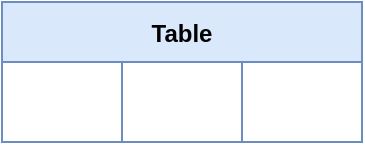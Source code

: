 <mxfile version="24.7.7">
  <diagram name="Page-1" id="ufqYNjg92byhrukvcaqh">
    <mxGraphModel dx="524" dy="303" grid="1" gridSize="10" guides="1" tooltips="1" connect="1" arrows="1" fold="1" page="1" pageScale="1" pageWidth="850" pageHeight="1100" background="none" math="0" shadow="0">
      <root>
        <mxCell id="0" />
        <mxCell id="1" parent="0" />
        <mxCell id="2R5hjLg45iW2WfX7kjv6-1" value="Table" style="shape=table;startSize=30;container=1;collapsible=0;childLayout=tableLayout;fillColor=#dae8fc;strokeColor=#6c8ebf;fontStyle=1" vertex="1" parent="1">
          <mxGeometry x="310" y="180" width="180" height="70" as="geometry" />
        </mxCell>
        <mxCell id="2R5hjLg45iW2WfX7kjv6-6" value="" style="shape=tableRow;horizontal=0;startSize=0;swimlaneHead=0;swimlaneBody=0;strokeColor=inherit;top=0;left=0;bottom=0;right=0;collapsible=0;dropTarget=0;fillColor=none;points=[[0,0.5],[1,0.5]];portConstraint=eastwest;" vertex="1" parent="2R5hjLg45iW2WfX7kjv6-1">
          <mxGeometry y="30" width="180" height="40" as="geometry" />
        </mxCell>
        <mxCell id="2R5hjLg45iW2WfX7kjv6-7" value="" style="shape=partialRectangle;html=1;whiteSpace=wrap;connectable=0;strokeColor=inherit;overflow=hidden;fillColor=none;top=0;left=0;bottom=0;right=0;pointerEvents=1;" vertex="1" parent="2R5hjLg45iW2WfX7kjv6-6">
          <mxGeometry width="60" height="40" as="geometry">
            <mxRectangle width="60" height="40" as="alternateBounds" />
          </mxGeometry>
        </mxCell>
        <mxCell id="2R5hjLg45iW2WfX7kjv6-8" value="" style="shape=partialRectangle;html=1;whiteSpace=wrap;connectable=0;strokeColor=inherit;overflow=hidden;fillColor=none;top=0;left=0;bottom=0;right=0;pointerEvents=1;" vertex="1" parent="2R5hjLg45iW2WfX7kjv6-6">
          <mxGeometry x="60" width="60" height="40" as="geometry">
            <mxRectangle width="60" height="40" as="alternateBounds" />
          </mxGeometry>
        </mxCell>
        <mxCell id="2R5hjLg45iW2WfX7kjv6-9" value="" style="shape=partialRectangle;html=1;whiteSpace=wrap;connectable=0;strokeColor=inherit;overflow=hidden;fillColor=none;top=0;left=0;bottom=0;right=0;pointerEvents=1;" vertex="1" parent="2R5hjLg45iW2WfX7kjv6-6">
          <mxGeometry x="120" width="60" height="40" as="geometry">
            <mxRectangle width="60" height="40" as="alternateBounds" />
          </mxGeometry>
        </mxCell>
      </root>
    </mxGraphModel>
  </diagram>
</mxfile>

